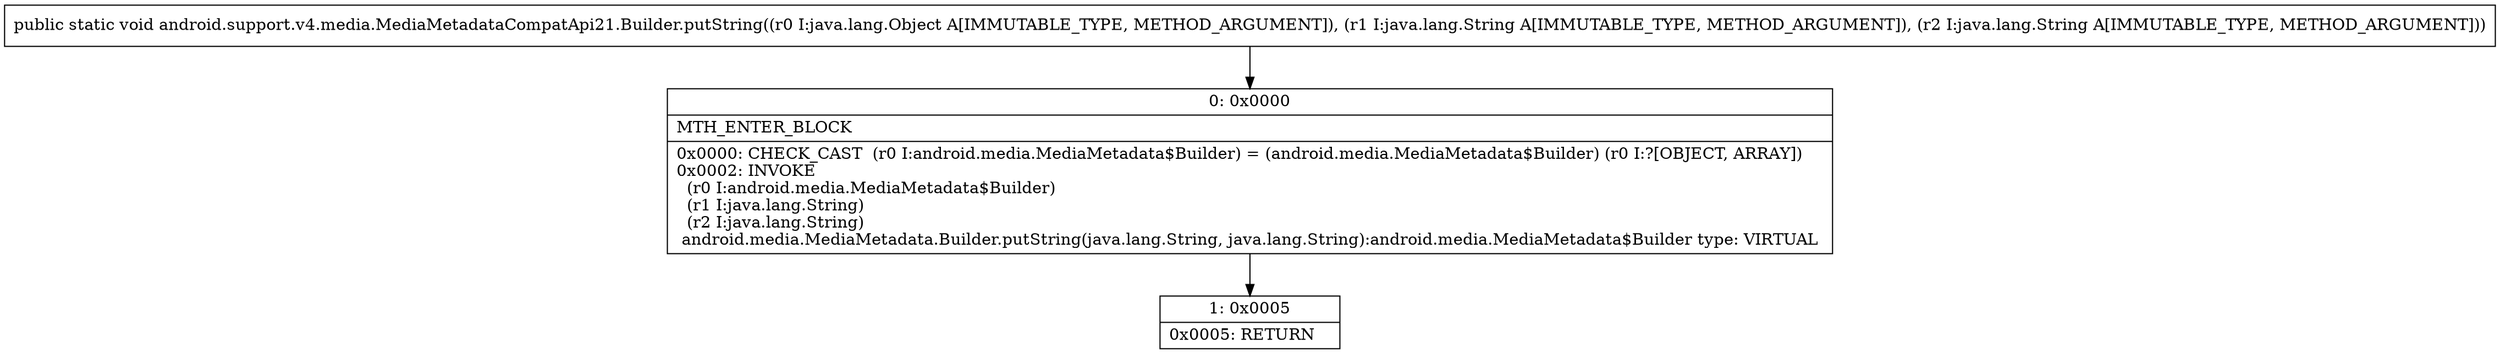 digraph "CFG forandroid.support.v4.media.MediaMetadataCompatApi21.Builder.putString(Ljava\/lang\/Object;Ljava\/lang\/String;Ljava\/lang\/String;)V" {
Node_0 [shape=record,label="{0\:\ 0x0000|MTH_ENTER_BLOCK\l|0x0000: CHECK_CAST  (r0 I:android.media.MediaMetadata$Builder) = (android.media.MediaMetadata$Builder) (r0 I:?[OBJECT, ARRAY]) \l0x0002: INVOKE  \l  (r0 I:android.media.MediaMetadata$Builder)\l  (r1 I:java.lang.String)\l  (r2 I:java.lang.String)\l android.media.MediaMetadata.Builder.putString(java.lang.String, java.lang.String):android.media.MediaMetadata$Builder type: VIRTUAL \l}"];
Node_1 [shape=record,label="{1\:\ 0x0005|0x0005: RETURN   \l}"];
MethodNode[shape=record,label="{public static void android.support.v4.media.MediaMetadataCompatApi21.Builder.putString((r0 I:java.lang.Object A[IMMUTABLE_TYPE, METHOD_ARGUMENT]), (r1 I:java.lang.String A[IMMUTABLE_TYPE, METHOD_ARGUMENT]), (r2 I:java.lang.String A[IMMUTABLE_TYPE, METHOD_ARGUMENT])) }"];
MethodNode -> Node_0;
Node_0 -> Node_1;
}

